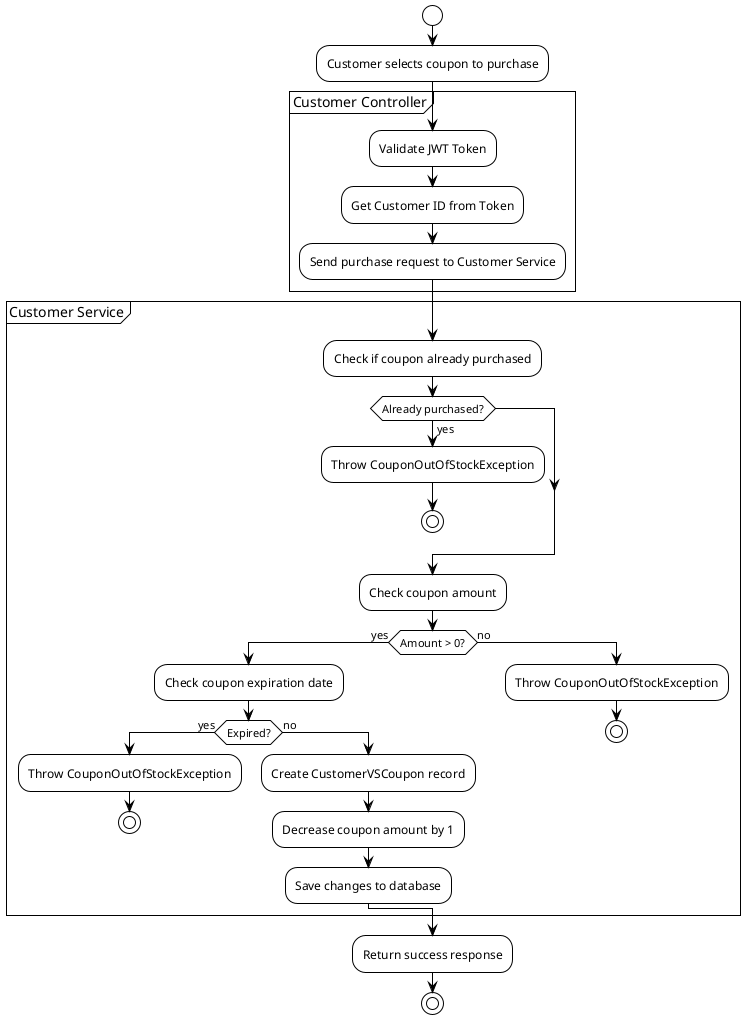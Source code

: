@startuml Coupon Purchase Flow

!theme plain
skinparam backgroundColor white
skinparam handwritten false

start

:Customer selects coupon to purchase;

partition "Customer Controller" {
    :Validate JWT Token;
    :Get Customer ID from Token;
    
    :Send purchase request to Customer Service;
}

partition "Customer Service" {
    :Check if coupon already purchased;
    if (Already purchased?) then (yes)
        :Throw CouponOutOfStockException;
        stop
    endif

    :Check coupon amount;
    if (Amount > 0?) then (yes)
        :Check coupon expiration date;
        if (Expired?) then (yes)
            :Throw CouponOutOfStockException;
            stop
        else (no)
            :Create CustomerVSCoupon record;
            :Decrease coupon amount by 1;
            :Save changes to database;
        endif
    else (no)
        :Throw CouponOutOfStockException;
        stop
    endif
}

:Return success response;

stop

@enduml
